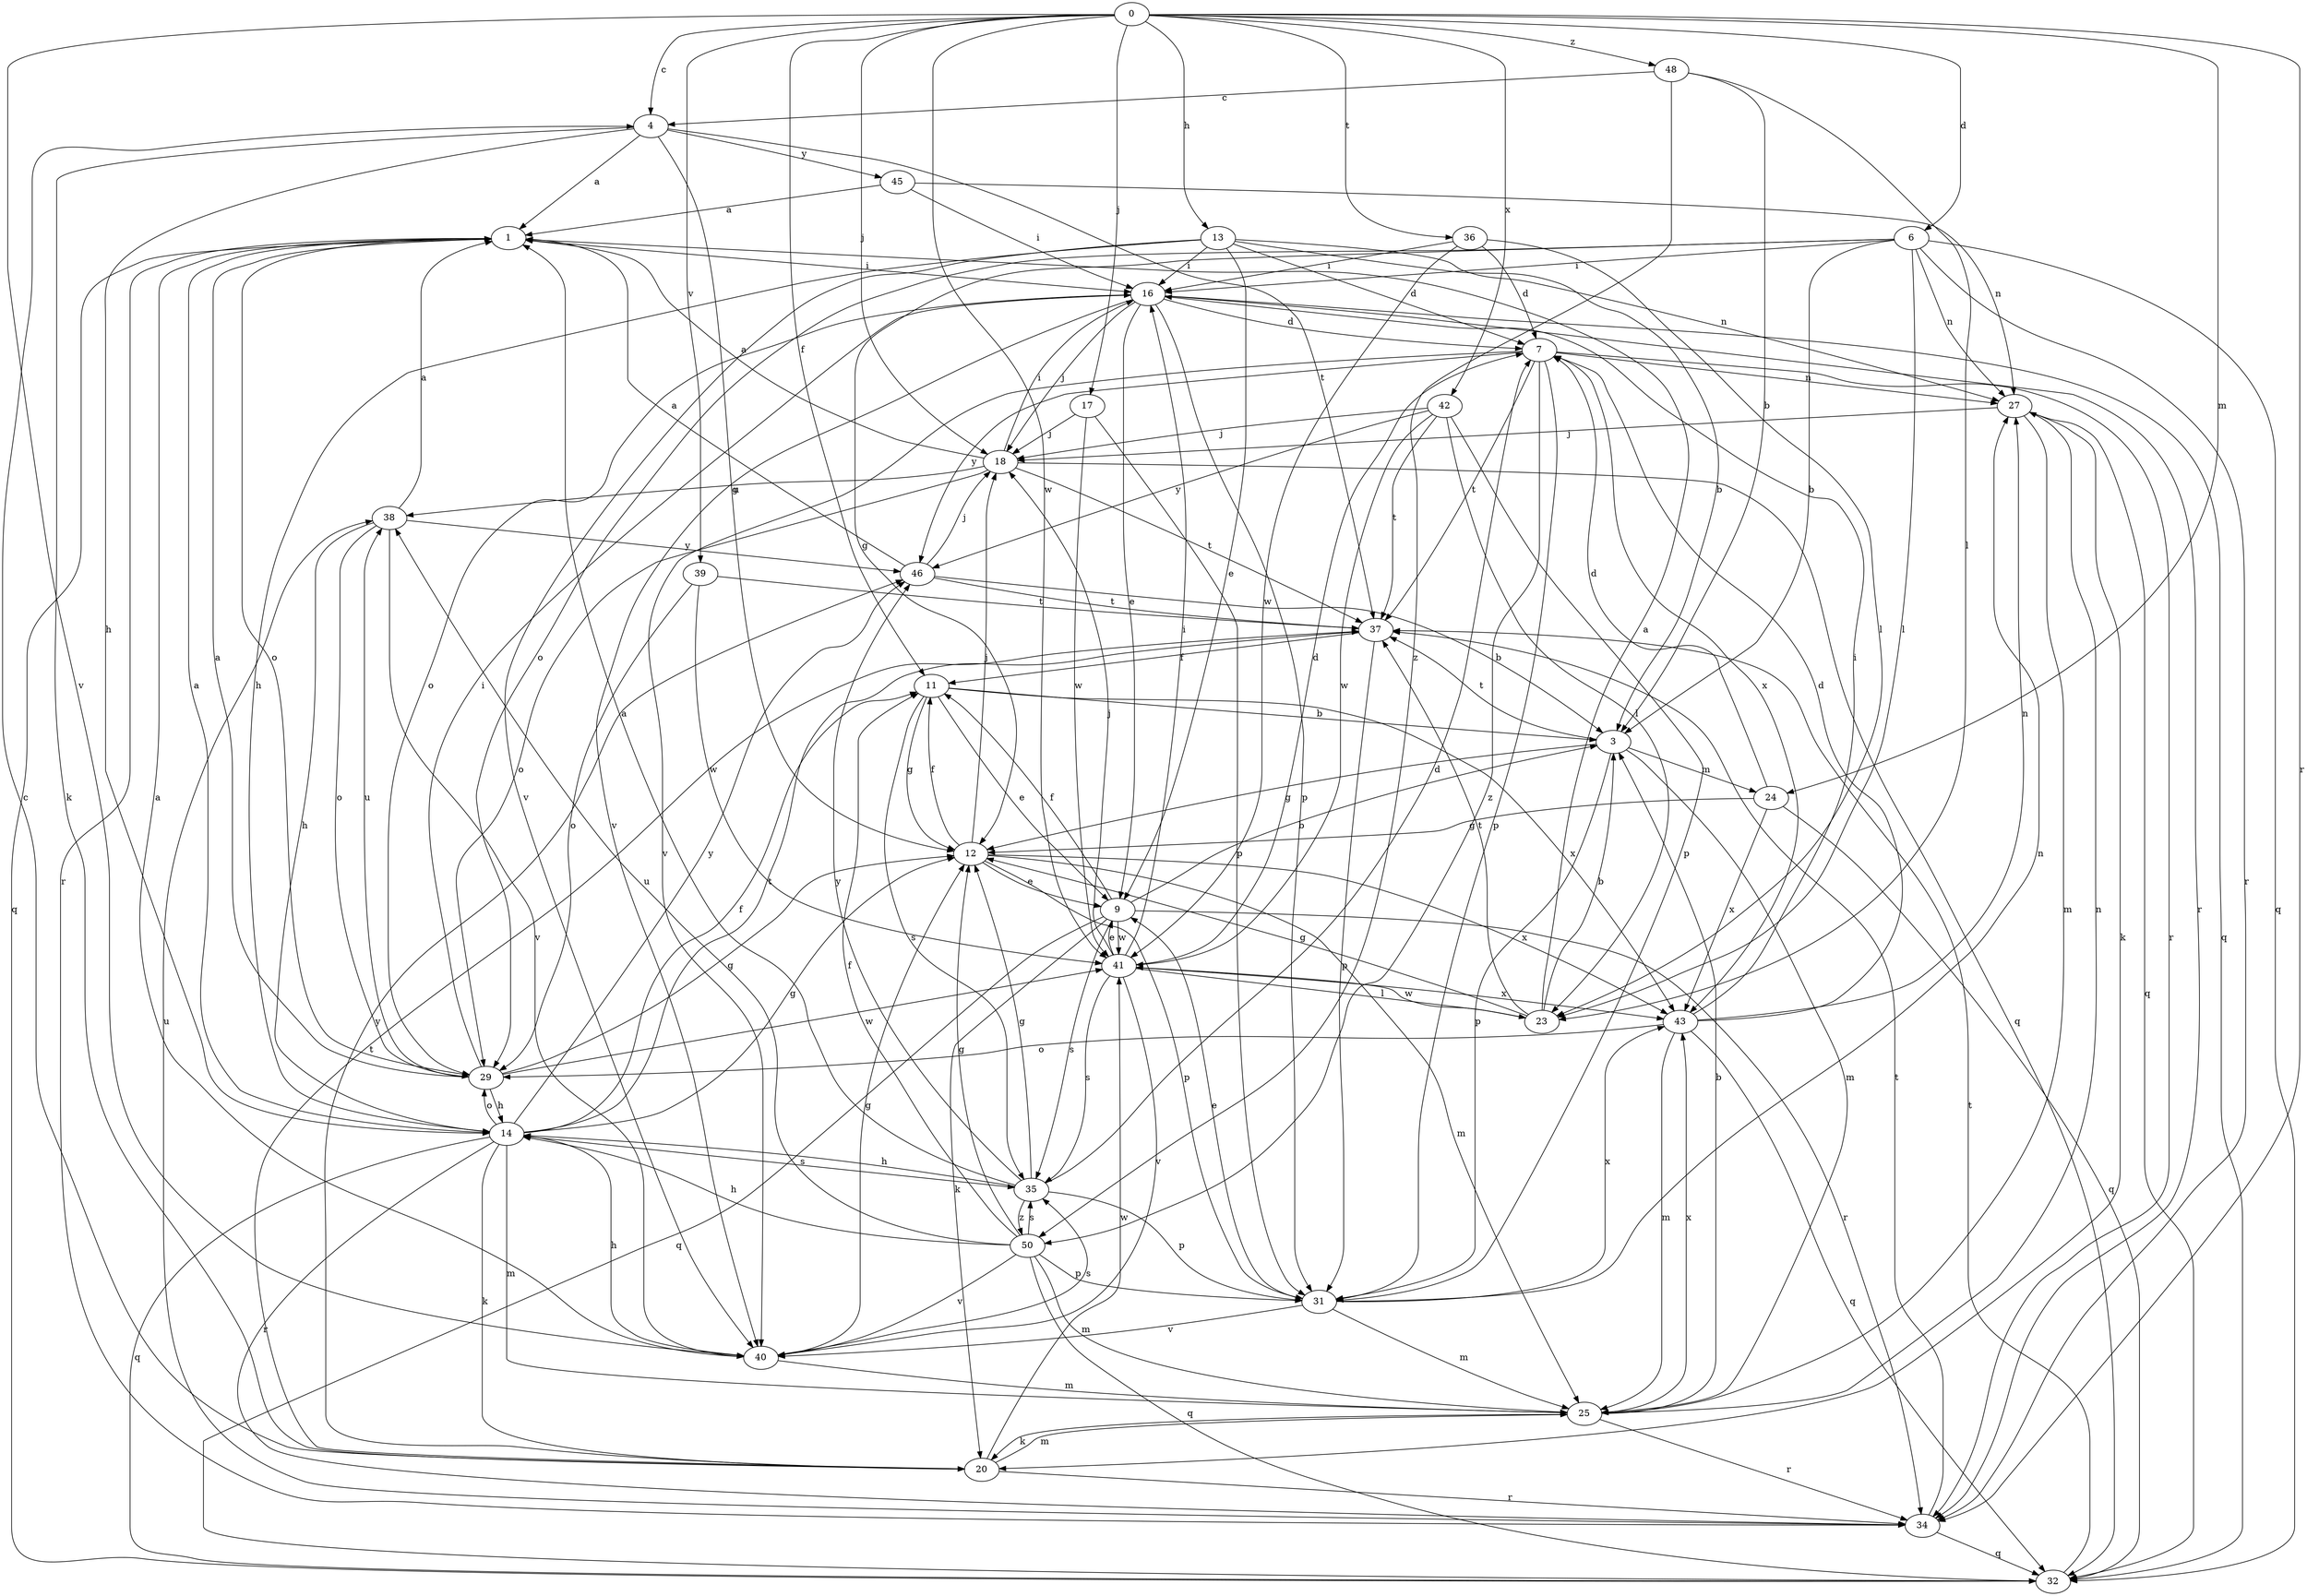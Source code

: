 strict digraph  {
0;
1;
3;
4;
6;
7;
9;
11;
12;
13;
14;
16;
17;
18;
20;
23;
24;
25;
27;
29;
31;
32;
34;
35;
36;
37;
38;
39;
40;
41;
42;
43;
45;
46;
48;
50;
0 -> 4  [label=c];
0 -> 6  [label=d];
0 -> 11  [label=f];
0 -> 13  [label=h];
0 -> 17  [label=j];
0 -> 18  [label=j];
0 -> 24  [label=m];
0 -> 34  [label=r];
0 -> 36  [label=t];
0 -> 39  [label=v];
0 -> 40  [label=v];
0 -> 41  [label=w];
0 -> 42  [label=x];
0 -> 48  [label=z];
1 -> 16  [label=i];
1 -> 29  [label=o];
1 -> 32  [label=q];
1 -> 34  [label=r];
3 -> 12  [label=g];
3 -> 24  [label=m];
3 -> 25  [label=m];
3 -> 31  [label=p];
3 -> 37  [label=t];
4 -> 1  [label=a];
4 -> 12  [label=g];
4 -> 14  [label=h];
4 -> 20  [label=k];
4 -> 37  [label=t];
4 -> 45  [label=y];
6 -> 3  [label=b];
6 -> 12  [label=g];
6 -> 16  [label=i];
6 -> 23  [label=l];
6 -> 27  [label=n];
6 -> 29  [label=o];
6 -> 32  [label=q];
6 -> 34  [label=r];
7 -> 27  [label=n];
7 -> 31  [label=p];
7 -> 34  [label=r];
7 -> 37  [label=t];
7 -> 40  [label=v];
7 -> 43  [label=x];
7 -> 46  [label=y];
7 -> 50  [label=z];
9 -> 3  [label=b];
9 -> 11  [label=f];
9 -> 20  [label=k];
9 -> 32  [label=q];
9 -> 34  [label=r];
9 -> 35  [label=s];
9 -> 41  [label=w];
11 -> 3  [label=b];
11 -> 9  [label=e];
11 -> 12  [label=g];
11 -> 35  [label=s];
11 -> 43  [label=x];
12 -> 9  [label=e];
12 -> 11  [label=f];
12 -> 18  [label=j];
12 -> 25  [label=m];
12 -> 31  [label=p];
12 -> 43  [label=x];
13 -> 3  [label=b];
13 -> 7  [label=d];
13 -> 9  [label=e];
13 -> 14  [label=h];
13 -> 16  [label=i];
13 -> 27  [label=n];
13 -> 40  [label=v];
14 -> 1  [label=a];
14 -> 11  [label=f];
14 -> 12  [label=g];
14 -> 20  [label=k];
14 -> 25  [label=m];
14 -> 29  [label=o];
14 -> 32  [label=q];
14 -> 34  [label=r];
14 -> 35  [label=s];
14 -> 37  [label=t];
14 -> 46  [label=y];
16 -> 7  [label=d];
16 -> 9  [label=e];
16 -> 18  [label=j];
16 -> 29  [label=o];
16 -> 31  [label=p];
16 -> 32  [label=q];
16 -> 34  [label=r];
16 -> 40  [label=v];
17 -> 18  [label=j];
17 -> 31  [label=p];
17 -> 41  [label=w];
18 -> 1  [label=a];
18 -> 16  [label=i];
18 -> 29  [label=o];
18 -> 32  [label=q];
18 -> 37  [label=t];
18 -> 38  [label=u];
20 -> 4  [label=c];
20 -> 25  [label=m];
20 -> 34  [label=r];
20 -> 37  [label=t];
20 -> 41  [label=w];
20 -> 46  [label=y];
23 -> 1  [label=a];
23 -> 3  [label=b];
23 -> 12  [label=g];
23 -> 37  [label=t];
23 -> 41  [label=w];
24 -> 7  [label=d];
24 -> 12  [label=g];
24 -> 32  [label=q];
24 -> 43  [label=x];
25 -> 3  [label=b];
25 -> 20  [label=k];
25 -> 27  [label=n];
25 -> 34  [label=r];
25 -> 43  [label=x];
27 -> 18  [label=j];
27 -> 20  [label=k];
27 -> 25  [label=m];
27 -> 32  [label=q];
29 -> 1  [label=a];
29 -> 12  [label=g];
29 -> 14  [label=h];
29 -> 16  [label=i];
29 -> 38  [label=u];
29 -> 41  [label=w];
31 -> 9  [label=e];
31 -> 25  [label=m];
31 -> 27  [label=n];
31 -> 40  [label=v];
31 -> 43  [label=x];
32 -> 37  [label=t];
34 -> 32  [label=q];
34 -> 37  [label=t];
34 -> 38  [label=u];
35 -> 1  [label=a];
35 -> 7  [label=d];
35 -> 12  [label=g];
35 -> 14  [label=h];
35 -> 31  [label=p];
35 -> 46  [label=y];
35 -> 50  [label=z];
36 -> 7  [label=d];
36 -> 16  [label=i];
36 -> 23  [label=l];
36 -> 41  [label=w];
37 -> 11  [label=f];
37 -> 31  [label=p];
38 -> 1  [label=a];
38 -> 14  [label=h];
38 -> 29  [label=o];
38 -> 40  [label=v];
38 -> 46  [label=y];
39 -> 29  [label=o];
39 -> 37  [label=t];
39 -> 41  [label=w];
40 -> 1  [label=a];
40 -> 12  [label=g];
40 -> 14  [label=h];
40 -> 25  [label=m];
40 -> 35  [label=s];
41 -> 7  [label=d];
41 -> 9  [label=e];
41 -> 16  [label=i];
41 -> 18  [label=j];
41 -> 23  [label=l];
41 -> 35  [label=s];
41 -> 40  [label=v];
41 -> 43  [label=x];
42 -> 18  [label=j];
42 -> 23  [label=l];
42 -> 31  [label=p];
42 -> 37  [label=t];
42 -> 41  [label=w];
42 -> 46  [label=y];
43 -> 7  [label=d];
43 -> 16  [label=i];
43 -> 25  [label=m];
43 -> 27  [label=n];
43 -> 29  [label=o];
43 -> 32  [label=q];
45 -> 1  [label=a];
45 -> 16  [label=i];
45 -> 27  [label=n];
46 -> 1  [label=a];
46 -> 3  [label=b];
46 -> 18  [label=j];
46 -> 37  [label=t];
48 -> 3  [label=b];
48 -> 4  [label=c];
48 -> 23  [label=l];
48 -> 50  [label=z];
50 -> 11  [label=f];
50 -> 12  [label=g];
50 -> 14  [label=h];
50 -> 25  [label=m];
50 -> 31  [label=p];
50 -> 32  [label=q];
50 -> 35  [label=s];
50 -> 38  [label=u];
50 -> 40  [label=v];
}
